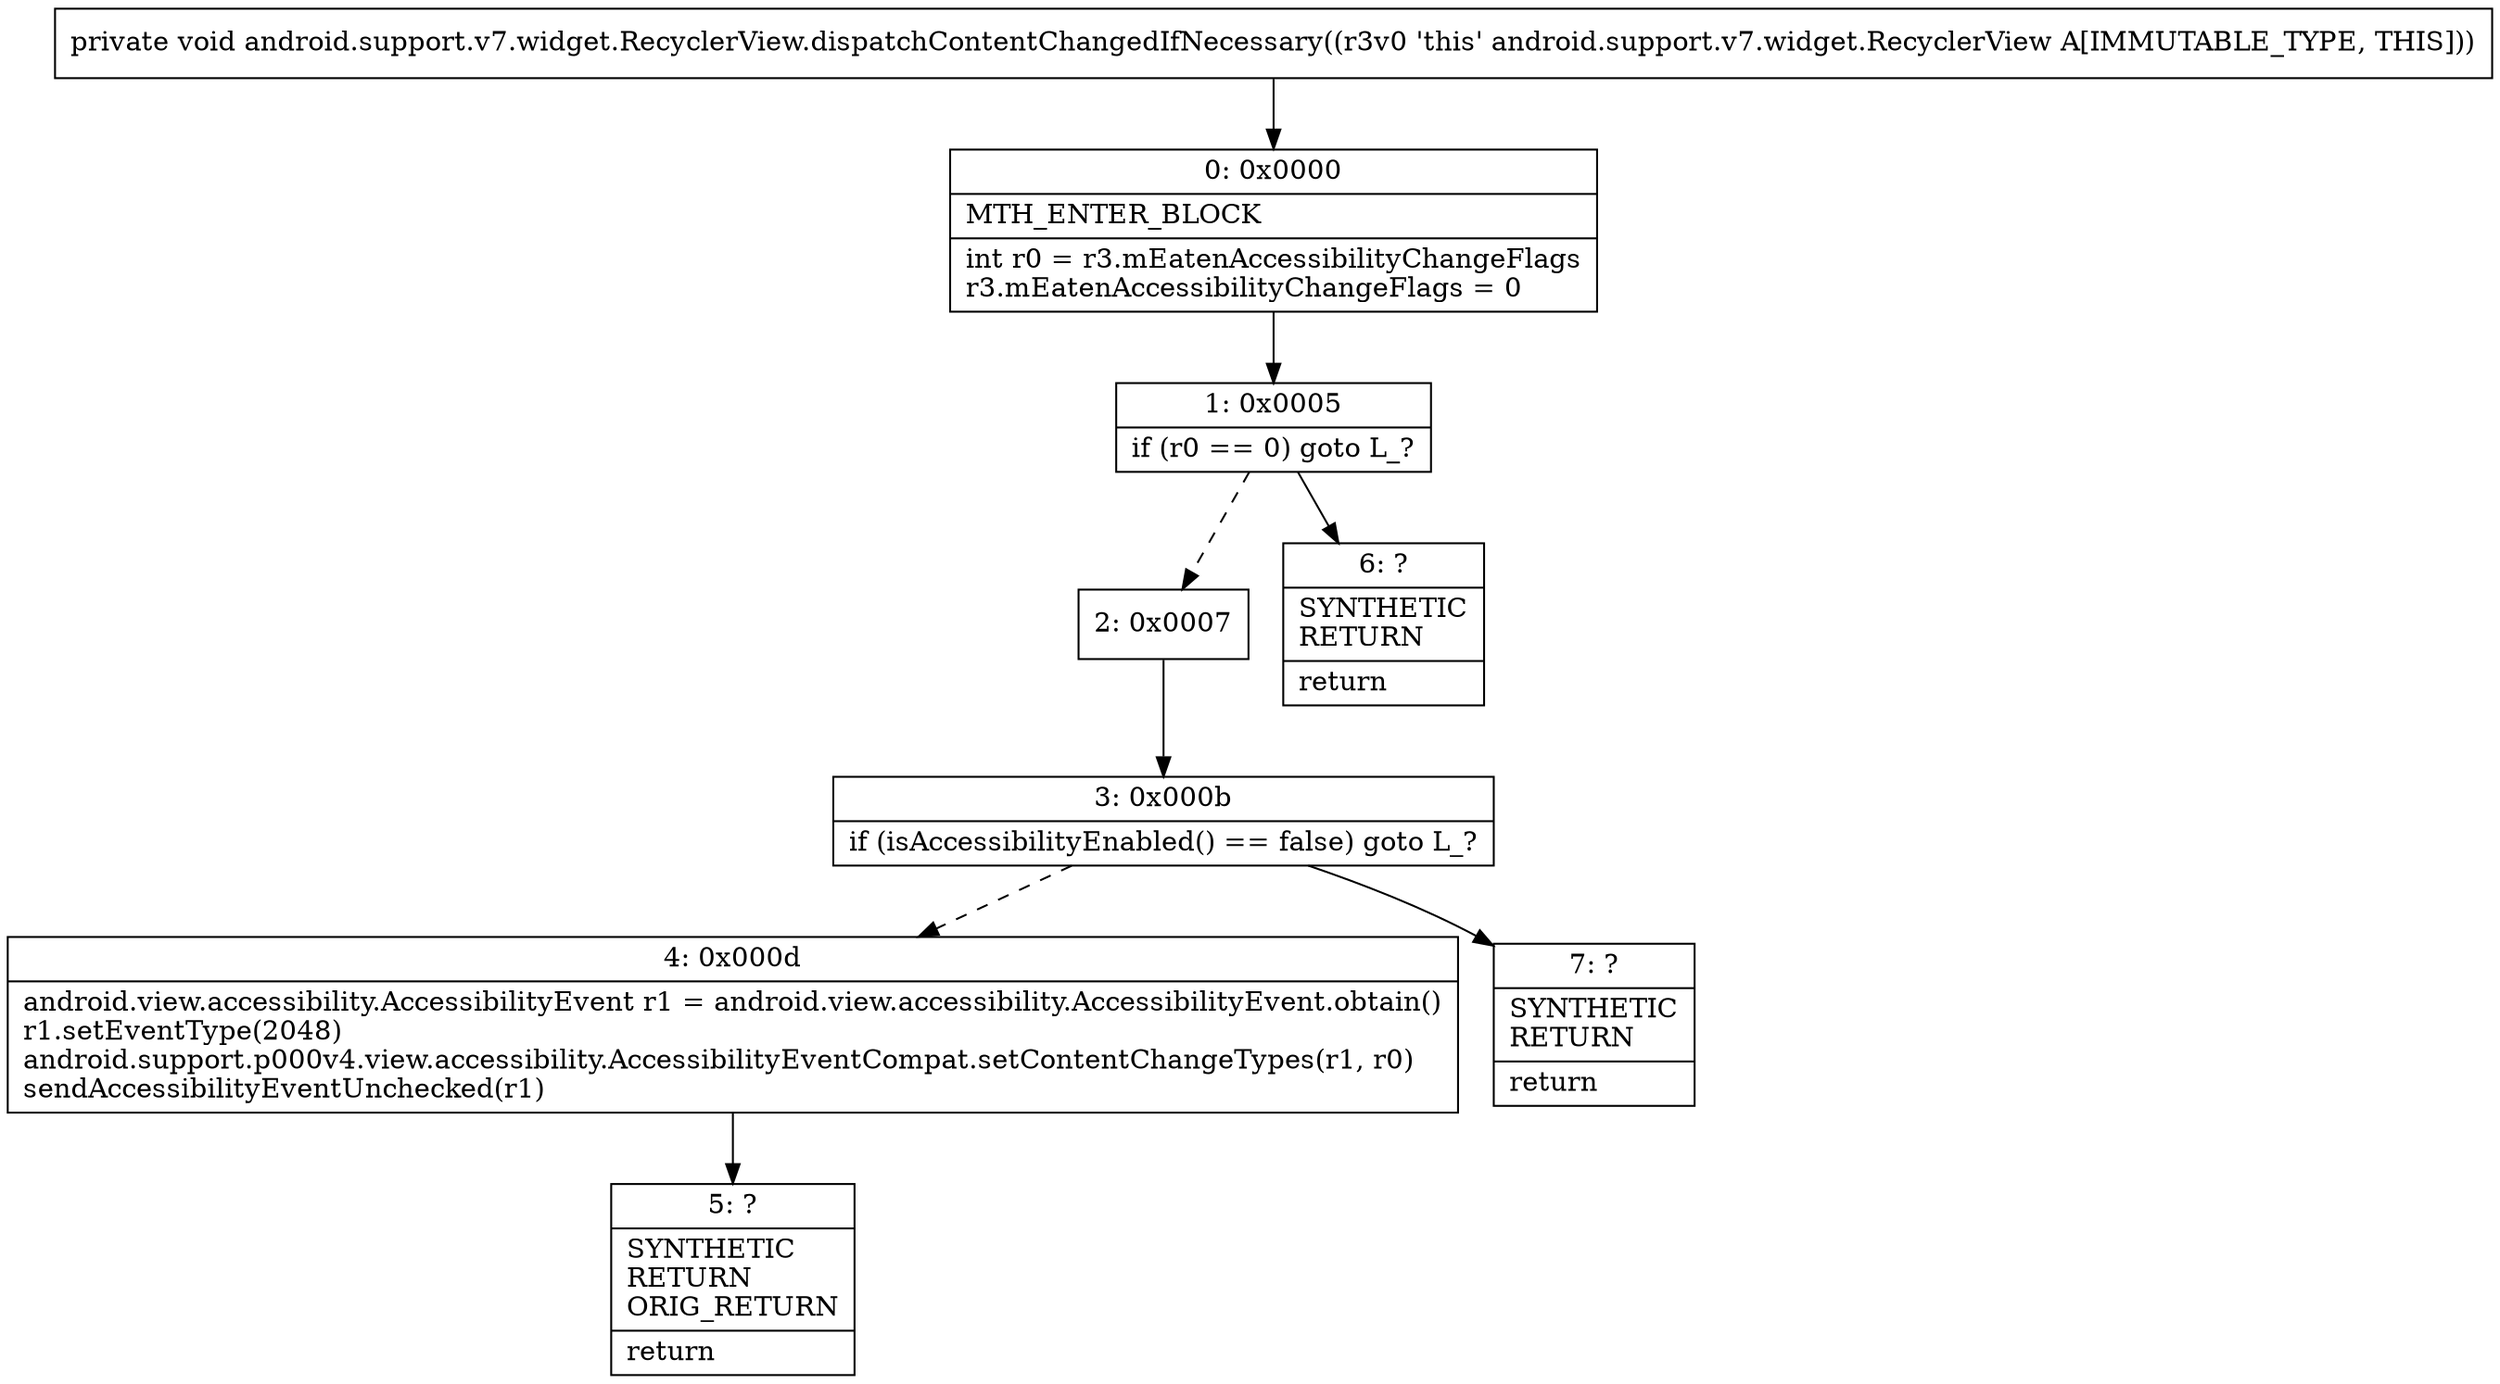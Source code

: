 digraph "CFG forandroid.support.v7.widget.RecyclerView.dispatchContentChangedIfNecessary()V" {
Node_0 [shape=record,label="{0\:\ 0x0000|MTH_ENTER_BLOCK\l|int r0 = r3.mEatenAccessibilityChangeFlags\lr3.mEatenAccessibilityChangeFlags = 0\l}"];
Node_1 [shape=record,label="{1\:\ 0x0005|if (r0 == 0) goto L_?\l}"];
Node_2 [shape=record,label="{2\:\ 0x0007}"];
Node_3 [shape=record,label="{3\:\ 0x000b|if (isAccessibilityEnabled() == false) goto L_?\l}"];
Node_4 [shape=record,label="{4\:\ 0x000d|android.view.accessibility.AccessibilityEvent r1 = android.view.accessibility.AccessibilityEvent.obtain()\lr1.setEventType(2048)\landroid.support.p000v4.view.accessibility.AccessibilityEventCompat.setContentChangeTypes(r1, r0)\lsendAccessibilityEventUnchecked(r1)\l}"];
Node_5 [shape=record,label="{5\:\ ?|SYNTHETIC\lRETURN\lORIG_RETURN\l|return\l}"];
Node_6 [shape=record,label="{6\:\ ?|SYNTHETIC\lRETURN\l|return\l}"];
Node_7 [shape=record,label="{7\:\ ?|SYNTHETIC\lRETURN\l|return\l}"];
MethodNode[shape=record,label="{private void android.support.v7.widget.RecyclerView.dispatchContentChangedIfNecessary((r3v0 'this' android.support.v7.widget.RecyclerView A[IMMUTABLE_TYPE, THIS])) }"];
MethodNode -> Node_0;
Node_0 -> Node_1;
Node_1 -> Node_2[style=dashed];
Node_1 -> Node_6;
Node_2 -> Node_3;
Node_3 -> Node_4[style=dashed];
Node_3 -> Node_7;
Node_4 -> Node_5;
}

